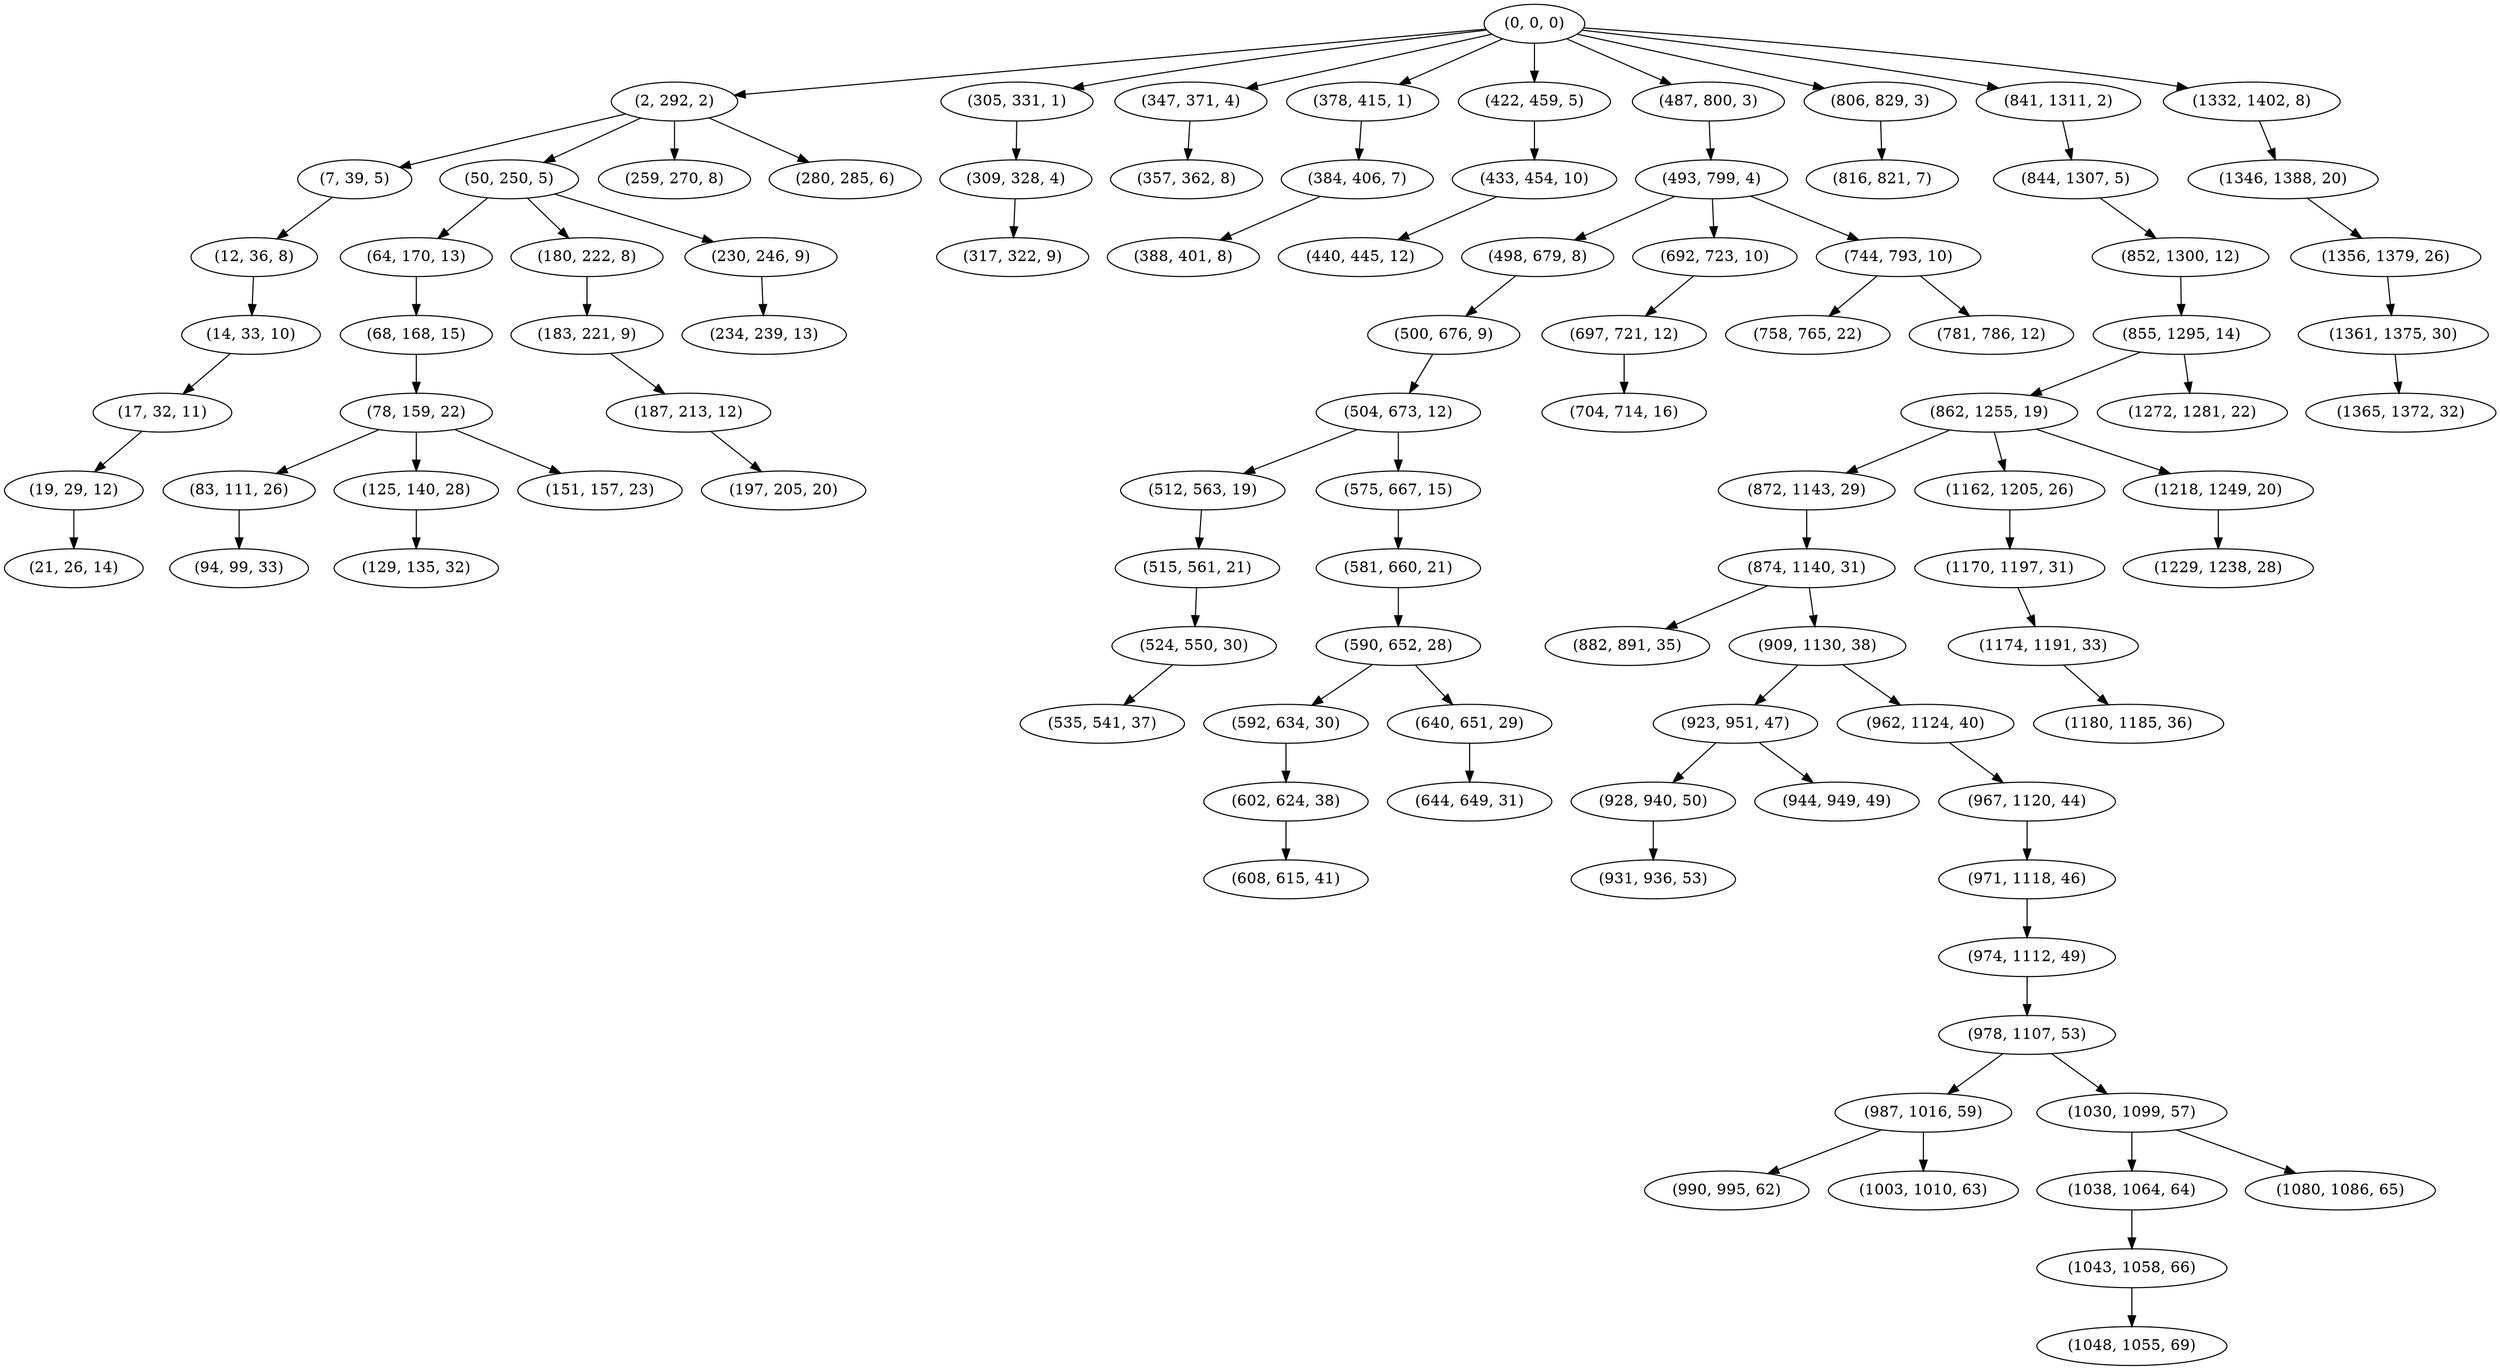 digraph tree {
    "(0, 0, 0)";
    "(2, 292, 2)";
    "(7, 39, 5)";
    "(12, 36, 8)";
    "(14, 33, 10)";
    "(17, 32, 11)";
    "(19, 29, 12)";
    "(21, 26, 14)";
    "(50, 250, 5)";
    "(64, 170, 13)";
    "(68, 168, 15)";
    "(78, 159, 22)";
    "(83, 111, 26)";
    "(94, 99, 33)";
    "(125, 140, 28)";
    "(129, 135, 32)";
    "(151, 157, 23)";
    "(180, 222, 8)";
    "(183, 221, 9)";
    "(187, 213, 12)";
    "(197, 205, 20)";
    "(230, 246, 9)";
    "(234, 239, 13)";
    "(259, 270, 8)";
    "(280, 285, 6)";
    "(305, 331, 1)";
    "(309, 328, 4)";
    "(317, 322, 9)";
    "(347, 371, 4)";
    "(357, 362, 8)";
    "(378, 415, 1)";
    "(384, 406, 7)";
    "(388, 401, 8)";
    "(422, 459, 5)";
    "(433, 454, 10)";
    "(440, 445, 12)";
    "(487, 800, 3)";
    "(493, 799, 4)";
    "(498, 679, 8)";
    "(500, 676, 9)";
    "(504, 673, 12)";
    "(512, 563, 19)";
    "(515, 561, 21)";
    "(524, 550, 30)";
    "(535, 541, 37)";
    "(575, 667, 15)";
    "(581, 660, 21)";
    "(590, 652, 28)";
    "(592, 634, 30)";
    "(602, 624, 38)";
    "(608, 615, 41)";
    "(640, 651, 29)";
    "(644, 649, 31)";
    "(692, 723, 10)";
    "(697, 721, 12)";
    "(704, 714, 16)";
    "(744, 793, 10)";
    "(758, 765, 22)";
    "(781, 786, 12)";
    "(806, 829, 3)";
    "(816, 821, 7)";
    "(841, 1311, 2)";
    "(844, 1307, 5)";
    "(852, 1300, 12)";
    "(855, 1295, 14)";
    "(862, 1255, 19)";
    "(872, 1143, 29)";
    "(874, 1140, 31)";
    "(882, 891, 35)";
    "(909, 1130, 38)";
    "(923, 951, 47)";
    "(928, 940, 50)";
    "(931, 936, 53)";
    "(944, 949, 49)";
    "(962, 1124, 40)";
    "(967, 1120, 44)";
    "(971, 1118, 46)";
    "(974, 1112, 49)";
    "(978, 1107, 53)";
    "(987, 1016, 59)";
    "(990, 995, 62)";
    "(1003, 1010, 63)";
    "(1030, 1099, 57)";
    "(1038, 1064, 64)";
    "(1043, 1058, 66)";
    "(1048, 1055, 69)";
    "(1080, 1086, 65)";
    "(1162, 1205, 26)";
    "(1170, 1197, 31)";
    "(1174, 1191, 33)";
    "(1180, 1185, 36)";
    "(1218, 1249, 20)";
    "(1229, 1238, 28)";
    "(1272, 1281, 22)";
    "(1332, 1402, 8)";
    "(1346, 1388, 20)";
    "(1356, 1379, 26)";
    "(1361, 1375, 30)";
    "(1365, 1372, 32)";
    "(0, 0, 0)" -> "(2, 292, 2)";
    "(0, 0, 0)" -> "(305, 331, 1)";
    "(0, 0, 0)" -> "(347, 371, 4)";
    "(0, 0, 0)" -> "(378, 415, 1)";
    "(0, 0, 0)" -> "(422, 459, 5)";
    "(0, 0, 0)" -> "(487, 800, 3)";
    "(0, 0, 0)" -> "(806, 829, 3)";
    "(0, 0, 0)" -> "(841, 1311, 2)";
    "(0, 0, 0)" -> "(1332, 1402, 8)";
    "(2, 292, 2)" -> "(7, 39, 5)";
    "(2, 292, 2)" -> "(50, 250, 5)";
    "(2, 292, 2)" -> "(259, 270, 8)";
    "(2, 292, 2)" -> "(280, 285, 6)";
    "(7, 39, 5)" -> "(12, 36, 8)";
    "(12, 36, 8)" -> "(14, 33, 10)";
    "(14, 33, 10)" -> "(17, 32, 11)";
    "(17, 32, 11)" -> "(19, 29, 12)";
    "(19, 29, 12)" -> "(21, 26, 14)";
    "(50, 250, 5)" -> "(64, 170, 13)";
    "(50, 250, 5)" -> "(180, 222, 8)";
    "(50, 250, 5)" -> "(230, 246, 9)";
    "(64, 170, 13)" -> "(68, 168, 15)";
    "(68, 168, 15)" -> "(78, 159, 22)";
    "(78, 159, 22)" -> "(83, 111, 26)";
    "(78, 159, 22)" -> "(125, 140, 28)";
    "(78, 159, 22)" -> "(151, 157, 23)";
    "(83, 111, 26)" -> "(94, 99, 33)";
    "(125, 140, 28)" -> "(129, 135, 32)";
    "(180, 222, 8)" -> "(183, 221, 9)";
    "(183, 221, 9)" -> "(187, 213, 12)";
    "(187, 213, 12)" -> "(197, 205, 20)";
    "(230, 246, 9)" -> "(234, 239, 13)";
    "(305, 331, 1)" -> "(309, 328, 4)";
    "(309, 328, 4)" -> "(317, 322, 9)";
    "(347, 371, 4)" -> "(357, 362, 8)";
    "(378, 415, 1)" -> "(384, 406, 7)";
    "(384, 406, 7)" -> "(388, 401, 8)";
    "(422, 459, 5)" -> "(433, 454, 10)";
    "(433, 454, 10)" -> "(440, 445, 12)";
    "(487, 800, 3)" -> "(493, 799, 4)";
    "(493, 799, 4)" -> "(498, 679, 8)";
    "(493, 799, 4)" -> "(692, 723, 10)";
    "(493, 799, 4)" -> "(744, 793, 10)";
    "(498, 679, 8)" -> "(500, 676, 9)";
    "(500, 676, 9)" -> "(504, 673, 12)";
    "(504, 673, 12)" -> "(512, 563, 19)";
    "(504, 673, 12)" -> "(575, 667, 15)";
    "(512, 563, 19)" -> "(515, 561, 21)";
    "(515, 561, 21)" -> "(524, 550, 30)";
    "(524, 550, 30)" -> "(535, 541, 37)";
    "(575, 667, 15)" -> "(581, 660, 21)";
    "(581, 660, 21)" -> "(590, 652, 28)";
    "(590, 652, 28)" -> "(592, 634, 30)";
    "(590, 652, 28)" -> "(640, 651, 29)";
    "(592, 634, 30)" -> "(602, 624, 38)";
    "(602, 624, 38)" -> "(608, 615, 41)";
    "(640, 651, 29)" -> "(644, 649, 31)";
    "(692, 723, 10)" -> "(697, 721, 12)";
    "(697, 721, 12)" -> "(704, 714, 16)";
    "(744, 793, 10)" -> "(758, 765, 22)";
    "(744, 793, 10)" -> "(781, 786, 12)";
    "(806, 829, 3)" -> "(816, 821, 7)";
    "(841, 1311, 2)" -> "(844, 1307, 5)";
    "(844, 1307, 5)" -> "(852, 1300, 12)";
    "(852, 1300, 12)" -> "(855, 1295, 14)";
    "(855, 1295, 14)" -> "(862, 1255, 19)";
    "(855, 1295, 14)" -> "(1272, 1281, 22)";
    "(862, 1255, 19)" -> "(872, 1143, 29)";
    "(862, 1255, 19)" -> "(1162, 1205, 26)";
    "(862, 1255, 19)" -> "(1218, 1249, 20)";
    "(872, 1143, 29)" -> "(874, 1140, 31)";
    "(874, 1140, 31)" -> "(882, 891, 35)";
    "(874, 1140, 31)" -> "(909, 1130, 38)";
    "(909, 1130, 38)" -> "(923, 951, 47)";
    "(909, 1130, 38)" -> "(962, 1124, 40)";
    "(923, 951, 47)" -> "(928, 940, 50)";
    "(923, 951, 47)" -> "(944, 949, 49)";
    "(928, 940, 50)" -> "(931, 936, 53)";
    "(962, 1124, 40)" -> "(967, 1120, 44)";
    "(967, 1120, 44)" -> "(971, 1118, 46)";
    "(971, 1118, 46)" -> "(974, 1112, 49)";
    "(974, 1112, 49)" -> "(978, 1107, 53)";
    "(978, 1107, 53)" -> "(987, 1016, 59)";
    "(978, 1107, 53)" -> "(1030, 1099, 57)";
    "(987, 1016, 59)" -> "(990, 995, 62)";
    "(987, 1016, 59)" -> "(1003, 1010, 63)";
    "(1030, 1099, 57)" -> "(1038, 1064, 64)";
    "(1030, 1099, 57)" -> "(1080, 1086, 65)";
    "(1038, 1064, 64)" -> "(1043, 1058, 66)";
    "(1043, 1058, 66)" -> "(1048, 1055, 69)";
    "(1162, 1205, 26)" -> "(1170, 1197, 31)";
    "(1170, 1197, 31)" -> "(1174, 1191, 33)";
    "(1174, 1191, 33)" -> "(1180, 1185, 36)";
    "(1218, 1249, 20)" -> "(1229, 1238, 28)";
    "(1332, 1402, 8)" -> "(1346, 1388, 20)";
    "(1346, 1388, 20)" -> "(1356, 1379, 26)";
    "(1356, 1379, 26)" -> "(1361, 1375, 30)";
    "(1361, 1375, 30)" -> "(1365, 1372, 32)";
}
